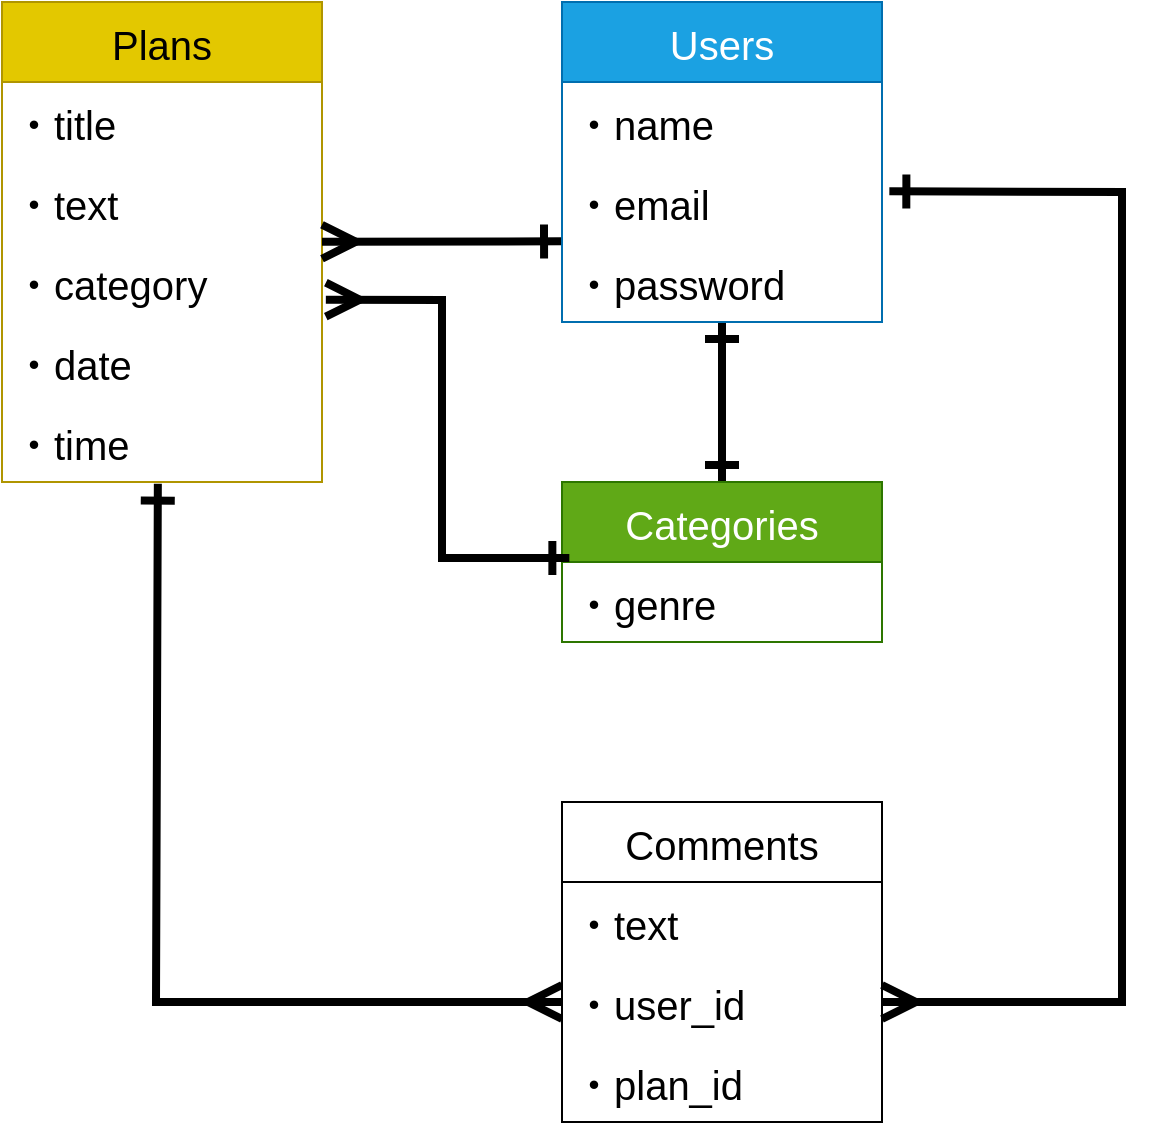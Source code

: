 <mxfile>
    <diagram id="Rew-cGnXKO7pYGbXQeY4" name="ページ1">
        <mxGraphModel dx="528" dy="638" grid="1" gridSize="10" guides="1" tooltips="1" connect="1" arrows="1" fold="1" page="1" pageScale="1" pageWidth="827" pageHeight="1169" math="0" shadow="0">
            <root>
                <mxCell id="0"/>
                <mxCell id="1" parent="0"/>
                <mxCell id="33" style="edgeStyle=none;rounded=0;html=1;entryX=0;entryY=0.5;entryDx=0;entryDy=0;startArrow=ERone;startFill=0;endArrow=ERmany;endFill=0;endSize=12;strokeWidth=4;exitX=0.487;exitY=1.021;exitDx=0;exitDy=0;exitPerimeter=0;startSize=12;" edge="1" parent="1" source="14" target="25">
                    <mxGeometry relative="1" as="geometry">
                        <Array as="points">
                            <mxPoint x="117" y="540"/>
                        </Array>
                    </mxGeometry>
                </mxCell>
                <mxCell id="2" value="Plans" style="swimlane;fontStyle=0;childLayout=stackLayout;horizontal=1;startSize=40;horizontalStack=0;resizeParent=1;resizeParentMax=0;resizeLast=0;collapsible=1;marginBottom=0;align=center;fontSize=20;fillColor=#e3c800;strokeColor=#B09500;swimlaneFillColor=#ffffff;fontColor=#000000;" vertex="1" parent="1">
                    <mxGeometry x="40" y="40" width="160" height="240" as="geometry"/>
                </mxCell>
                <mxCell id="3" value="・title" style="text;strokeColor=none;fillColor=none;spacingLeft=4;spacingRight=4;overflow=hidden;rotatable=0;points=[[0,0.5],[1,0.5]];portConstraint=eastwest;fontSize=20;align=left;verticalAlign=middle;fontColor=#000000;" vertex="1" parent="2">
                    <mxGeometry y="40" width="160" height="40" as="geometry"/>
                </mxCell>
                <mxCell id="5" value="・text" style="text;strokeColor=none;fillColor=none;spacingLeft=4;spacingRight=4;overflow=hidden;rotatable=0;points=[[0,0.5],[1,0.5]];portConstraint=eastwest;fontSize=20;verticalAlign=middle;fontColor=#000000;" vertex="1" parent="2">
                    <mxGeometry y="80" width="160" height="40" as="geometry"/>
                </mxCell>
                <mxCell id="13" value="・category" style="text;strokeColor=none;fillColor=none;spacingLeft=4;spacingRight=4;overflow=hidden;rotatable=0;points=[[0,0.5],[1,0.5]];portConstraint=eastwest;fontSize=20;verticalAlign=middle;fontColor=#000000;" vertex="1" parent="2">
                    <mxGeometry y="120" width="160" height="40" as="geometry"/>
                </mxCell>
                <mxCell id="18" value="・date" style="text;strokeColor=none;fillColor=none;spacingLeft=4;spacingRight=4;overflow=hidden;rotatable=0;points=[[0,0.5],[1,0.5]];portConstraint=eastwest;fontSize=20;verticalAlign=middle;horizontal=1;labelPosition=center;verticalLabelPosition=middle;align=left;fontColor=#000000;" vertex="1" parent="2">
                    <mxGeometry y="160" width="160" height="40" as="geometry"/>
                </mxCell>
                <mxCell id="14" value="・time" style="text;strokeColor=none;fillColor=none;spacingLeft=4;spacingRight=4;overflow=hidden;rotatable=0;points=[[0,0.5],[1,0.5]];portConstraint=eastwest;fontSize=20;verticalAlign=middle;fontColor=#000000;" vertex="1" parent="2">
                    <mxGeometry y="200" width="160" height="40" as="geometry"/>
                </mxCell>
                <mxCell id="32" style="edgeStyle=none;rounded=0;html=1;entryX=0.5;entryY=0;entryDx=0;entryDy=0;startArrow=ERone;startFill=0;endArrow=ERone;endFill=0;endSize=12;strokeWidth=4;startSize=12;fontSize=20;" edge="1" parent="1" source="15" target="19">
                    <mxGeometry relative="1" as="geometry"/>
                </mxCell>
                <mxCell id="15" value="Users" style="swimlane;fontStyle=0;childLayout=stackLayout;horizontal=1;startSize=40;horizontalStack=0;resizeParent=1;resizeParentMax=0;resizeLast=0;collapsible=1;marginBottom=0;align=center;fontSize=20;fontColor=#ffffff;fillColor=#1ba1e2;strokeColor=#006EAF;swimlaneFillColor=#ffffff;" vertex="1" parent="1">
                    <mxGeometry x="320" y="40" width="160" height="160" as="geometry"/>
                </mxCell>
                <mxCell id="16" value="・name" style="text;strokeColor=none;fillColor=none;spacingLeft=4;spacingRight=4;overflow=hidden;rotatable=0;points=[[0,0.5],[1,0.5]];portConstraint=eastwest;fontSize=20;verticalAlign=middle;fontColor=#000000;" vertex="1" parent="15">
                    <mxGeometry y="40" width="160" height="40" as="geometry"/>
                </mxCell>
                <mxCell id="17" value="・email" style="text;strokeColor=none;fillColor=none;spacingLeft=4;spacingRight=4;overflow=hidden;rotatable=0;points=[[0,0.5],[1,0.5]];portConstraint=eastwest;fontSize=20;verticalAlign=middle;fontColor=#000000;" vertex="1" parent="15">
                    <mxGeometry y="80" width="160" height="40" as="geometry"/>
                </mxCell>
                <mxCell id="20" value="・password" style="text;strokeColor=none;fillColor=none;spacingLeft=4;spacingRight=4;overflow=hidden;rotatable=0;points=[[0,0.5],[1,0.5]];portConstraint=eastwest;fontSize=20;verticalAlign=middle;fontColor=#000000;" vertex="1" parent="15">
                    <mxGeometry y="120" width="160" height="40" as="geometry"/>
                </mxCell>
                <mxCell id="19" value="Categories" style="swimlane;fontStyle=0;childLayout=stackLayout;horizontal=1;startSize=40;horizontalStack=0;resizeParent=1;resizeParentMax=0;resizeLast=0;collapsible=1;marginBottom=0;align=center;fontSize=20;fontColor=#ffffff;fillColor=#60a917;strokeColor=#2D7600;swimlaneFillColor=#ffffff;" vertex="1" parent="1">
                    <mxGeometry x="320" y="280" width="160" height="80" as="geometry"/>
                </mxCell>
                <mxCell id="21" value="・genre" style="text;strokeColor=none;fillColor=none;spacingLeft=4;spacingRight=4;overflow=hidden;rotatable=0;points=[[0,0.5],[1,0.5]];portConstraint=eastwest;fontSize=20;verticalAlign=middle;fontColor=#000000;" vertex="1" parent="19">
                    <mxGeometry y="40" width="160" height="40" as="geometry"/>
                </mxCell>
                <mxCell id="23" value="Comments" style="swimlane;fontStyle=0;childLayout=stackLayout;horizontal=1;startSize=40;horizontalStack=0;resizeParent=1;resizeParentMax=0;resizeLast=0;collapsible=1;marginBottom=0;align=center;fontSize=20;swimlaneFillColor=#ffffff;" vertex="1" parent="1">
                    <mxGeometry x="320" y="440" width="160" height="160" as="geometry"/>
                </mxCell>
                <mxCell id="24" value="・text" style="text;strokeColor=none;fillColor=none;spacingLeft=4;spacingRight=4;overflow=hidden;rotatable=0;points=[[0,0.5],[1,0.5]];portConstraint=eastwest;fontSize=20;verticalAlign=middle;fontColor=#000000;" vertex="1" parent="23">
                    <mxGeometry y="40" width="160" height="40" as="geometry"/>
                </mxCell>
                <mxCell id="25" value="・user_id" style="text;strokeColor=none;fillColor=none;spacingLeft=4;spacingRight=4;overflow=hidden;rotatable=0;points=[[0,0.5],[1,0.5]];portConstraint=eastwest;fontSize=20;verticalAlign=middle;fontColor=#000000;" vertex="1" parent="23">
                    <mxGeometry y="80" width="160" height="40" as="geometry"/>
                </mxCell>
                <mxCell id="26" value="・plan_id" style="text;strokeColor=none;fillColor=none;spacingLeft=4;spacingRight=4;overflow=hidden;rotatable=0;points=[[0,0.5],[1,0.5]];portConstraint=eastwest;fontSize=20;verticalAlign=middle;fontColor=#000000;" vertex="1" parent="23">
                    <mxGeometry y="120" width="160" height="40" as="geometry"/>
                </mxCell>
                <mxCell id="31" style="edgeStyle=none;rounded=0;html=1;entryX=0.023;entryY=-0.05;entryDx=0;entryDy=0;entryPerimeter=0;startArrow=ERmany;startFill=0;endArrow=ERone;endFill=0;endSize=12;strokeWidth=4;exitX=1.012;exitY=0.721;exitDx=0;exitDy=0;exitPerimeter=0;startSize=12;fontSize=20;" edge="1" parent="1" source="13" target="21">
                    <mxGeometry relative="1" as="geometry">
                        <Array as="points">
                            <mxPoint x="260" y="189"/>
                            <mxPoint x="260" y="318"/>
                        </Array>
                    </mxGeometry>
                </mxCell>
                <mxCell id="34" style="edgeStyle=none;rounded=0;html=1;entryX=1.023;entryY=0.367;entryDx=0;entryDy=0;entryPerimeter=0;startArrow=ERmany;startFill=0;endArrow=ERone;endFill=0;endSize=12;strokeWidth=4;exitX=1;exitY=0.5;exitDx=0;exitDy=0;startSize=12;" edge="1" parent="1" source="25" target="17">
                    <mxGeometry relative="1" as="geometry">
                        <Array as="points">
                            <mxPoint x="600" y="540"/>
                            <mxPoint x="600" y="135"/>
                        </Array>
                    </mxGeometry>
                </mxCell>
                <mxCell id="30" style="edgeStyle=none;html=1;startArrow=ERone;startFill=0;endArrow=ERmany;endFill=0;strokeWidth=4;rounded=0;endSize=12;jumpSize=6;startSize=12;fontSize=20;exitX=-0.003;exitY=0.992;exitDx=0;exitDy=0;exitPerimeter=0;sourcePerimeterSpacing=0;" edge="1" parent="1" source="17" target="2">
                    <mxGeometry relative="1" as="geometry"/>
                </mxCell>
            </root>
        </mxGraphModel>
    </diagram>
</mxfile>